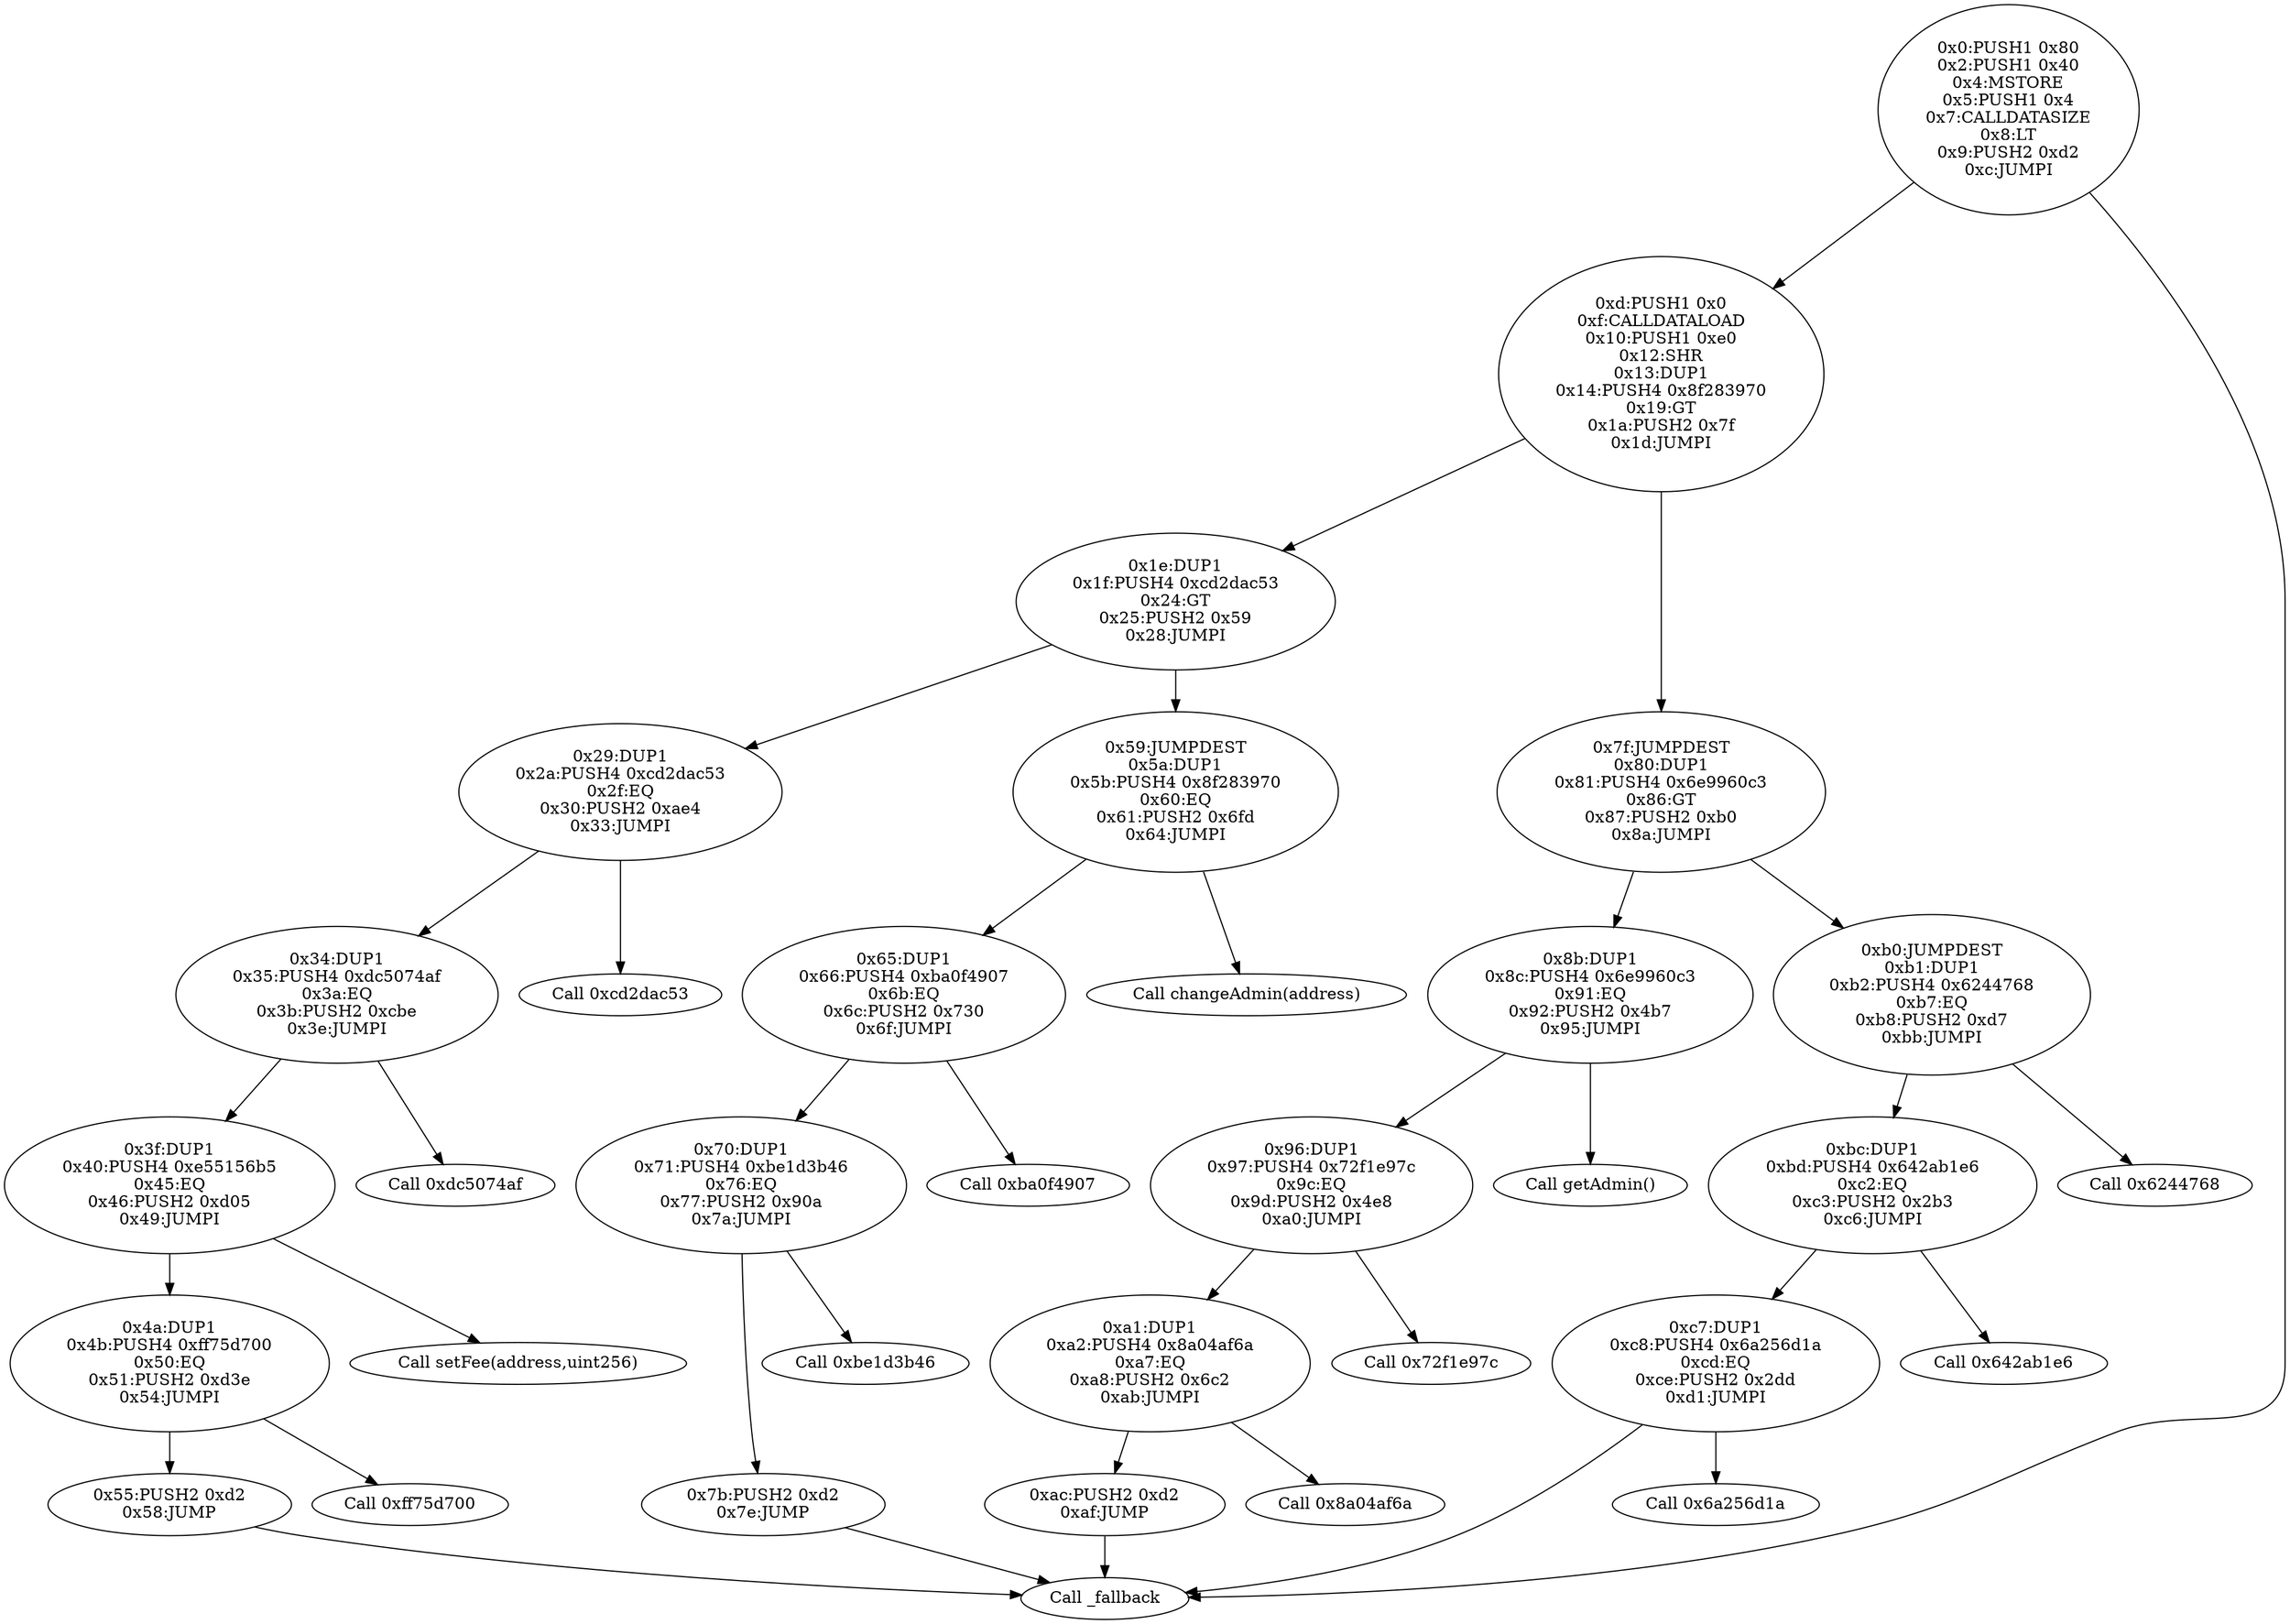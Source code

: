 digraph{
0[label="0x0:PUSH1 0x80
0x2:PUSH1 0x40
0x4:MSTORE
0x5:PUSH1 0x4
0x7:CALLDATASIZE
0x8:LT
0x9:PUSH2 0xd2
0xc:JUMPI"]
0 -> 13
0 -> 210
13[label="0xd:PUSH1 0x0
0xf:CALLDATALOAD
0x10:PUSH1 0xe0
0x12:SHR
0x13:DUP1
0x14:PUSH4 0x8f283970
0x19:GT
0x1a:PUSH2 0x7f
0x1d:JUMPI"]
13 -> 30
13 -> 127
30[label="0x1e:DUP1
0x1f:PUSH4 0xcd2dac53
0x24:GT
0x25:PUSH2 0x59
0x28:JUMPI"]
30 -> 41
30 -> 89
41[label="0x29:DUP1
0x2a:PUSH4 0xcd2dac53
0x2f:EQ
0x30:PUSH2 0xae4
0x33:JUMPI"]
41 -> 52
41 -> 2788
52[label="0x34:DUP1
0x35:PUSH4 0xdc5074af
0x3a:EQ
0x3b:PUSH2 0xcbe
0x3e:JUMPI"]
52 -> 63
52 -> 3262
63[label="0x3f:DUP1
0x40:PUSH4 0xe55156b5
0x45:EQ
0x46:PUSH2 0xd05
0x49:JUMPI"]
63 -> 74
63 -> 3333
74[label="0x4a:DUP1
0x4b:PUSH4 0xff75d700
0x50:EQ
0x51:PUSH2 0xd3e
0x54:JUMPI"]
74 -> 85
74 -> 3390
85[label="0x55:PUSH2 0xd2
0x58:JUMP"]
85 -> 210
127[label="0x7f:JUMPDEST
0x80:DUP1
0x81:PUSH4 0x6e9960c3
0x86:GT
0x87:PUSH2 0xb0
0x8a:JUMPI"]
127 -> 139
127 -> 176
139[label="0x8b:DUP1
0x8c:PUSH4 0x6e9960c3
0x91:EQ
0x92:PUSH2 0x4b7
0x95:JUMPI"]
139 -> 150
139 -> 1207
150[label="0x96:DUP1
0x97:PUSH4 0x72f1e97c
0x9c:EQ
0x9d:PUSH2 0x4e8
0xa0:JUMPI"]
150 -> 161
150 -> 1256
161[label="0xa1:DUP1
0xa2:PUSH4 0x8a04af6a
0xa7:EQ
0xa8:PUSH2 0x6c2
0xab:JUMPI"]
161 -> 172
161 -> 1730
172[label="0xac:PUSH2 0xd2
0xaf:JUMP"]
172 -> 210
89[label="0x59:JUMPDEST
0x5a:DUP1
0x5b:PUSH4 0x8f283970
0x60:EQ
0x61:PUSH2 0x6fd
0x64:JUMPI"]
89 -> 101
89 -> 1789
101[label="0x65:DUP1
0x66:PUSH4 0xba0f4907
0x6b:EQ
0x6c:PUSH2 0x730
0x6f:JUMPI"]
101 -> 112
101 -> 1840
112[label="0x70:DUP1
0x71:PUSH4 0xbe1d3b46
0x76:EQ
0x77:PUSH2 0x90a
0x7a:JUMPI"]
112 -> 123
112 -> 2314
123[label="0x7b:PUSH2 0xd2
0x7e:JUMP"]
123 -> 210
176[label="0xb0:JUMPDEST
0xb1:DUP1
0xb2:PUSH4 0x6244768
0xb7:EQ
0xb8:PUSH2 0xd7
0xbb:JUMPI"]
176 -> 188
176 -> 215
188[label="0xbc:DUP1
0xbd:PUSH4 0x642ab1e6
0xc2:EQ
0xc3:PUSH2 0x2b3
0xc6:JUMPI"]
188 -> 199
188 -> 691
199[label="0xc7:DUP1
0xc8:PUSH4 0x6a256d1a
0xcd:EQ
0xce:PUSH2 0x2dd
0xd1:JUMPI"]
199 -> 210
199 -> 733
210[label="Call _fallback"]
215[label="Call 0x6244768"]
691[label="Call 0x642ab1e6"]
733[label="Call 0x6a256d1a"]
1207[label="Call getAdmin()"]
1256[label="Call 0x72f1e97c"]
1730[label="Call 0x8a04af6a"]
1789[label="Call changeAdmin(address)"]
1840[label="Call 0xba0f4907"]
2314[label="Call 0xbe1d3b46"]
2788[label="Call 0xcd2dac53"]
3262[label="Call 0xdc5074af"]
3333[label="Call setFee(address,uint256)"]
3390[label="Call 0xff75d700"]

}